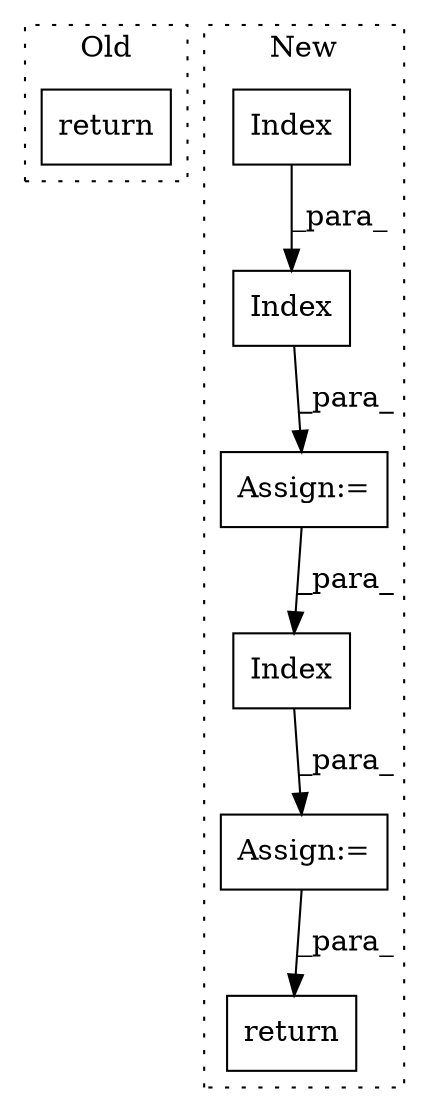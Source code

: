digraph G {
subgraph cluster0 {
1 [label="return" a="93" s="3284" l="7" shape="box"];
label = "Old";
style="dotted";
}
subgraph cluster1 {
2 [label="Index" a="46" s="4051,4086" l="18,1" shape="box"];
3 [label="return" a="93" s="4227" l="7" shape="box"];
4 [label="Assign:=" a="68" s="4028" l="3" shape="box"];
5 [label="Assign:=" a="68" s="4170" l="3" shape="box"];
6 [label="Index" a="46" s="4173,4217" l="34,1" shape="box"];
7 [label="Index" a="46" s="4031,4102" l="20,1" shape="box"];
label = "New";
style="dotted";
}
2 -> 7 [label="_para_"];
4 -> 6 [label="_para_"];
5 -> 3 [label="_para_"];
6 -> 5 [label="_para_"];
7 -> 4 [label="_para_"];
}
